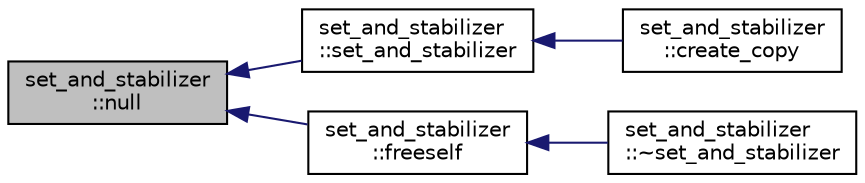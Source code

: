 digraph "set_and_stabilizer::null"
{
  edge [fontname="Helvetica",fontsize="10",labelfontname="Helvetica",labelfontsize="10"];
  node [fontname="Helvetica",fontsize="10",shape=record];
  rankdir="LR";
  Node486 [label="set_and_stabilizer\l::null",height=0.2,width=0.4,color="black", fillcolor="grey75", style="filled", fontcolor="black"];
  Node486 -> Node487 [dir="back",color="midnightblue",fontsize="10",style="solid",fontname="Helvetica"];
  Node487 [label="set_and_stabilizer\l::set_and_stabilizer",height=0.2,width=0.4,color="black", fillcolor="white", style="filled",URL="$de/df6/classset__and__stabilizer.html#a3874b55426db380af242fcd3f75fbc34"];
  Node487 -> Node488 [dir="back",color="midnightblue",fontsize="10",style="solid",fontname="Helvetica"];
  Node488 [label="set_and_stabilizer\l::create_copy",height=0.2,width=0.4,color="black", fillcolor="white", style="filled",URL="$de/df6/classset__and__stabilizer.html#a18a850b9c8a562a79f78a8bed6357acc"];
  Node486 -> Node489 [dir="back",color="midnightblue",fontsize="10",style="solid",fontname="Helvetica"];
  Node489 [label="set_and_stabilizer\l::freeself",height=0.2,width=0.4,color="black", fillcolor="white", style="filled",URL="$de/df6/classset__and__stabilizer.html#a5be7372aa149d76d3d15aba5d12b1e48"];
  Node489 -> Node490 [dir="back",color="midnightblue",fontsize="10",style="solid",fontname="Helvetica"];
  Node490 [label="set_and_stabilizer\l::~set_and_stabilizer",height=0.2,width=0.4,color="black", fillcolor="white", style="filled",URL="$de/df6/classset__and__stabilizer.html#a81839e1899f804e68f8ec45955a7d718"];
}
